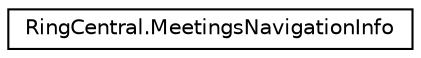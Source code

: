 digraph "Graphical Class Hierarchy"
{
 // LATEX_PDF_SIZE
  edge [fontname="Helvetica",fontsize="10",labelfontname="Helvetica",labelfontsize="10"];
  node [fontname="Helvetica",fontsize="10",shape=record];
  rankdir="LR";
  Node0 [label="RingCentral.MeetingsNavigationInfo",height=0.2,width=0.4,color="black", fillcolor="white", style="filled",URL="$classRingCentral_1_1MeetingsNavigationInfo.html",tooltip=" "];
}
